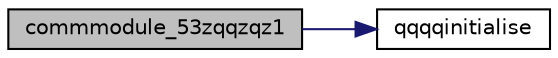 digraph "commmodule_53zqqzqz1"
{
  edge [fontname="Helvetica",fontsize="10",labelfontname="Helvetica",labelfontsize="10"];
  node [fontname="Helvetica",fontsize="10",shape=record];
  rankdir="LR";
  Node68 [label="commmodule_53zqqzqz1",height=0.2,width=0.4,color="black", fillcolor="grey75", style="filled", fontcolor="black"];
  Node68 -> Node69 [color="midnightblue",fontsize="10",style="solid",fontname="Helvetica"];
  Node69 [label="qqqqinitialise",height=0.2,width=0.4,color="black", fillcolor="white", style="filled",URL="$inszt__commmodule_8c.html#ab860f96a01c75c73f8c0cafc5ac84896"];
}
